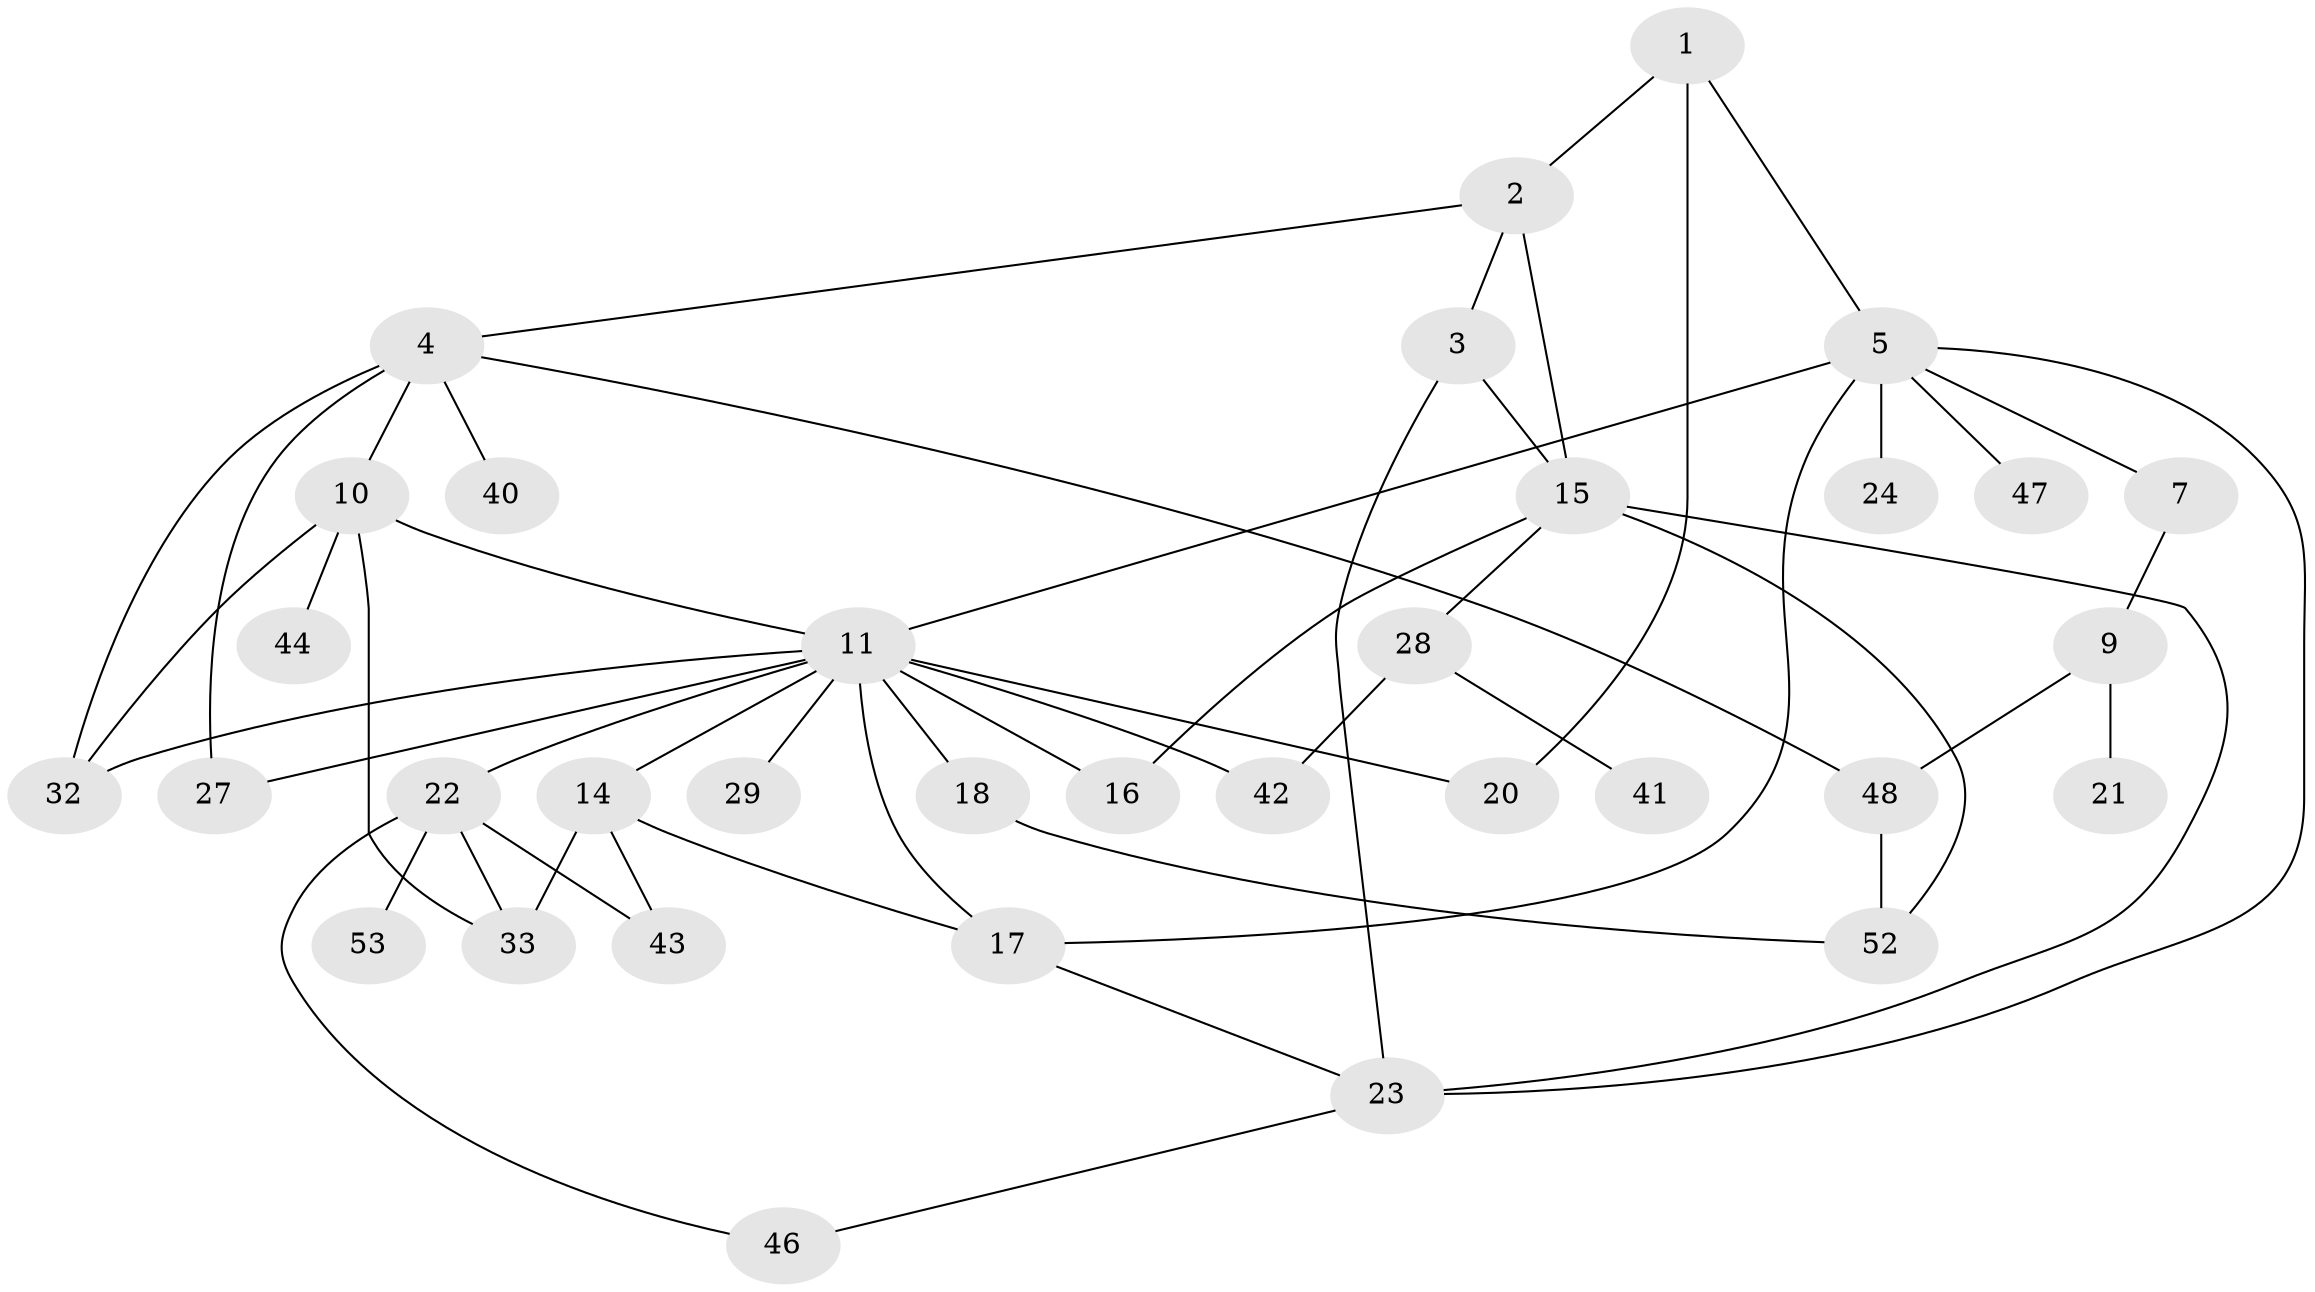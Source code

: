 // original degree distribution, {4: 0.10909090909090909, 5: 0.05454545454545454, 3: 0.23636363636363636, 6: 0.05454545454545454, 9: 0.01818181818181818, 2: 0.32727272727272727, 1: 0.2}
// Generated by graph-tools (version 1.1) at 2025/41/03/06/25 10:41:31]
// undirected, 34 vertices, 53 edges
graph export_dot {
graph [start="1"]
  node [color=gray90,style=filled];
  1 [super="+26"];
  2 [super="+30"];
  3 [super="+37"];
  4 [super="+6"];
  5 [super="+8"];
  7 [super="+36"];
  9 [super="+19"];
  10 [super="+13"];
  11 [super="+12"];
  14 [super="+34"];
  15;
  16 [super="+50"];
  17 [super="+49"];
  18;
  20 [super="+51"];
  21;
  22 [super="+38"];
  23 [super="+35"];
  24 [super="+25"];
  27 [super="+45"];
  28 [super="+31"];
  29;
  32;
  33 [super="+39"];
  40;
  41;
  42 [super="+55"];
  43;
  44;
  46;
  47;
  48;
  52 [super="+54"];
  53;
  1 -- 2;
  1 -- 5;
  1 -- 20;
  2 -- 3;
  2 -- 4;
  2 -- 15;
  3 -- 15;
  3 -- 23;
  4 -- 10;
  4 -- 40;
  4 -- 48;
  4 -- 32;
  4 -- 27;
  5 -- 7;
  5 -- 17;
  5 -- 23;
  5 -- 24;
  5 -- 11;
  5 -- 47;
  7 -- 9;
  9 -- 21 [weight=2];
  9 -- 48;
  10 -- 32;
  10 -- 33;
  10 -- 11;
  10 -- 44;
  11 -- 14;
  11 -- 18;
  11 -- 20;
  11 -- 22;
  11 -- 27;
  11 -- 29;
  11 -- 42 [weight=2];
  11 -- 32;
  11 -- 17;
  11 -- 16;
  14 -- 33;
  14 -- 43;
  14 -- 17;
  15 -- 16;
  15 -- 28;
  15 -- 52;
  15 -- 23;
  17 -- 23;
  18 -- 52;
  22 -- 53;
  22 -- 33;
  22 -- 46;
  22 -- 43;
  23 -- 46;
  28 -- 41;
  28 -- 42;
  48 -- 52;
}
